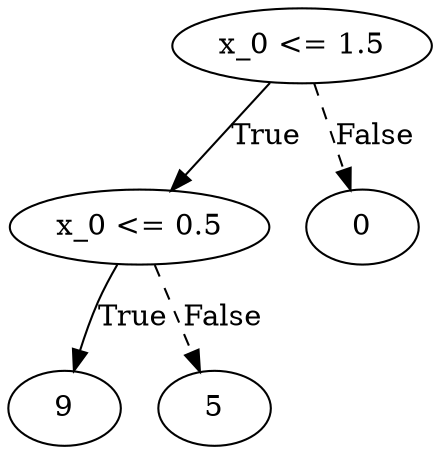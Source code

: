 digraph {
0 [label="x_0 <= 1.5"];
1 [label="x_0 <= 0.5"];
2 [label="9"];
1 -> 2 [label="True"];
3 [label="5"];
1 -> 3 [style="dashed", label="False"];
0 -> 1 [label="True"];
4 [label="0"];
0 -> 4 [style="dashed", label="False"];

}